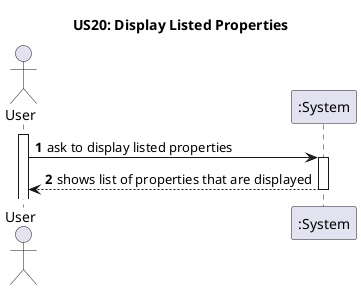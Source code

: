 @startuml
'https://plantuml.com/sequence-diagram

title US20: Display Listed Properties

autoactivate on
autonumber

actor "User" as User
participant ":System" as System

activate User

User -> System: ask to display listed properties
System --> User: shows list of properties that are displayed

@enduml